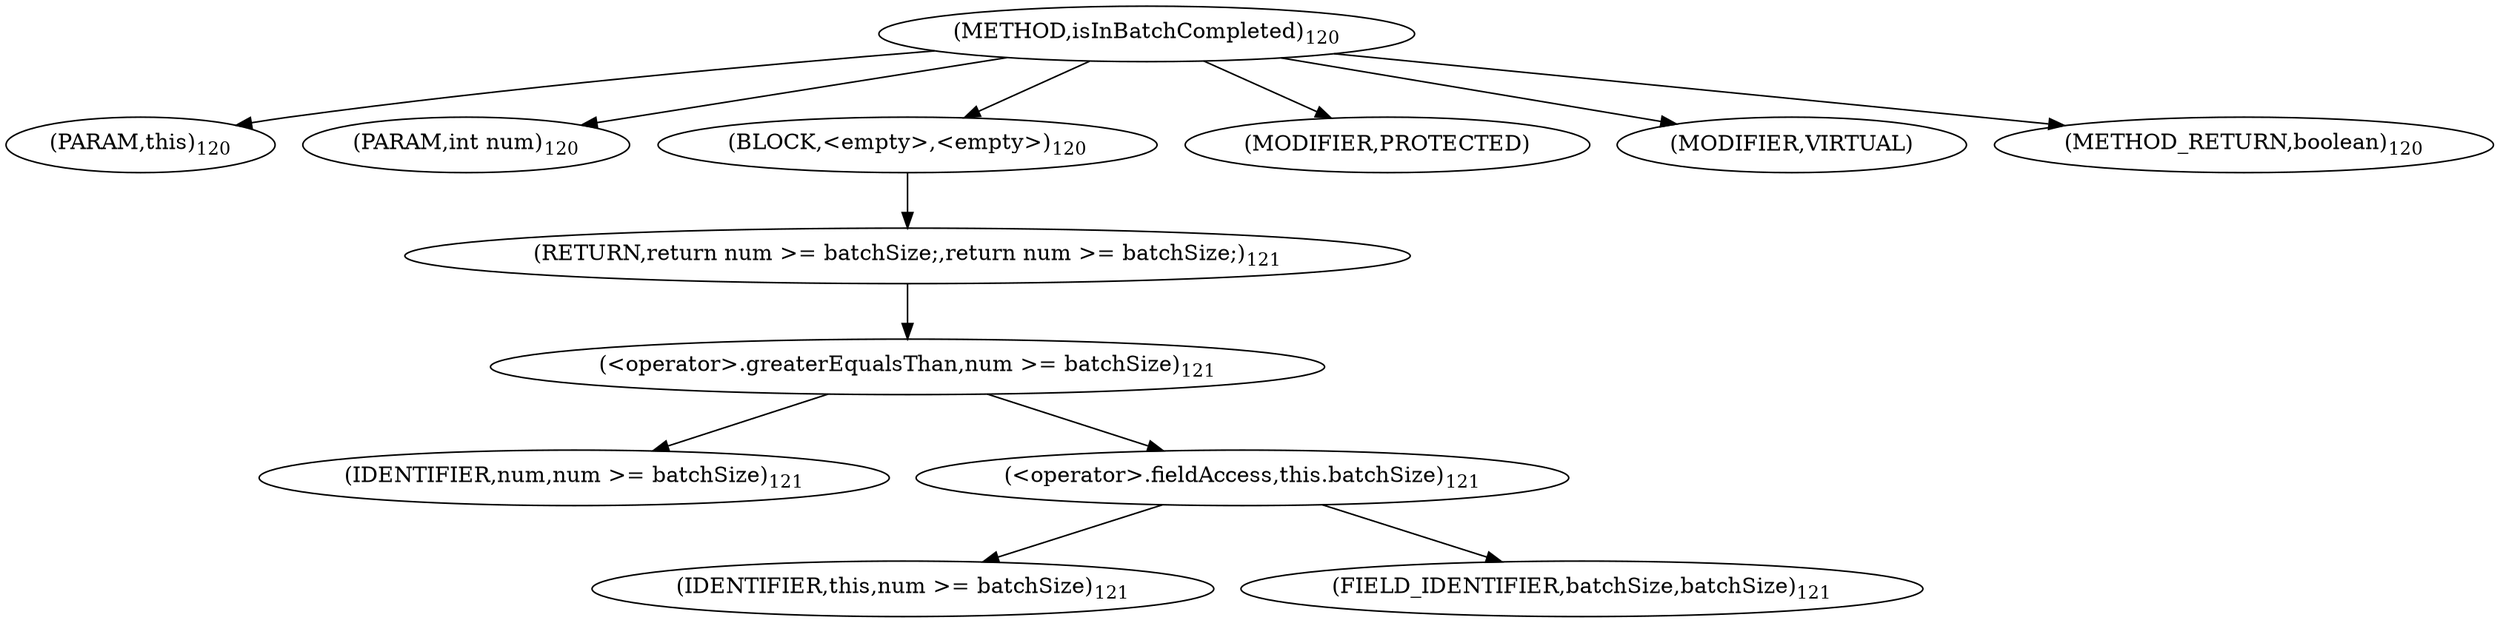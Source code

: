 digraph "isInBatchCompleted" {  
"280" [label = <(METHOD,isInBatchCompleted)<SUB>120</SUB>> ]
"281" [label = <(PARAM,this)<SUB>120</SUB>> ]
"282" [label = <(PARAM,int num)<SUB>120</SUB>> ]
"283" [label = <(BLOCK,&lt;empty&gt;,&lt;empty&gt;)<SUB>120</SUB>> ]
"284" [label = <(RETURN,return num &gt;= batchSize;,return num &gt;= batchSize;)<SUB>121</SUB>> ]
"285" [label = <(&lt;operator&gt;.greaterEqualsThan,num &gt;= batchSize)<SUB>121</SUB>> ]
"286" [label = <(IDENTIFIER,num,num &gt;= batchSize)<SUB>121</SUB>> ]
"287" [label = <(&lt;operator&gt;.fieldAccess,this.batchSize)<SUB>121</SUB>> ]
"288" [label = <(IDENTIFIER,this,num &gt;= batchSize)<SUB>121</SUB>> ]
"289" [label = <(FIELD_IDENTIFIER,batchSize,batchSize)<SUB>121</SUB>> ]
"290" [label = <(MODIFIER,PROTECTED)> ]
"291" [label = <(MODIFIER,VIRTUAL)> ]
"292" [label = <(METHOD_RETURN,boolean)<SUB>120</SUB>> ]
  "280" -> "281" 
  "280" -> "282" 
  "280" -> "283" 
  "280" -> "290" 
  "280" -> "291" 
  "280" -> "292" 
  "283" -> "284" 
  "284" -> "285" 
  "285" -> "286" 
  "285" -> "287" 
  "287" -> "288" 
  "287" -> "289" 
}
